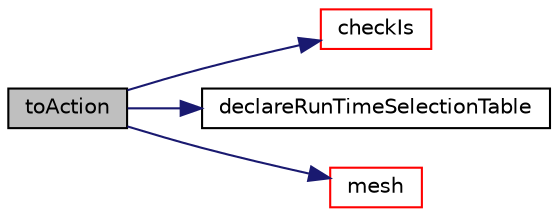 digraph "toAction"
{
  bgcolor="transparent";
  edge [fontname="Helvetica",fontsize="10",labelfontname="Helvetica",labelfontsize="10"];
  node [fontname="Helvetica",fontsize="10",shape=record];
  rankdir="LR";
  Node1 [label="toAction",height=0.2,width=0.4,color="black", fillcolor="grey75", style="filled", fontcolor="black"];
  Node1 -> Node2 [color="midnightblue",fontsize="10",style="solid",fontname="Helvetica"];
  Node2 [label="checkIs",height=0.2,width=0.4,color="red",URL="$a02714.html#ae46e80b40fbccd61445ff02c596734b5",tooltip="Check state of stream. "];
  Node1 -> Node3 [color="midnightblue",fontsize="10",style="solid",fontname="Helvetica"];
  Node3 [label="declareRunTimeSelectionTable",height=0.2,width=0.4,color="black",URL="$a02714.html#a9a2ed280d80fc26ed8dfd23a8dc12a80"];
  Node1 -> Node4 [color="midnightblue",fontsize="10",style="solid",fontname="Helvetica"];
  Node4 [label="mesh",height=0.2,width=0.4,color="red",URL="$a02714.html#aa51573bc757d5d5bb058db0464886447"];
}
